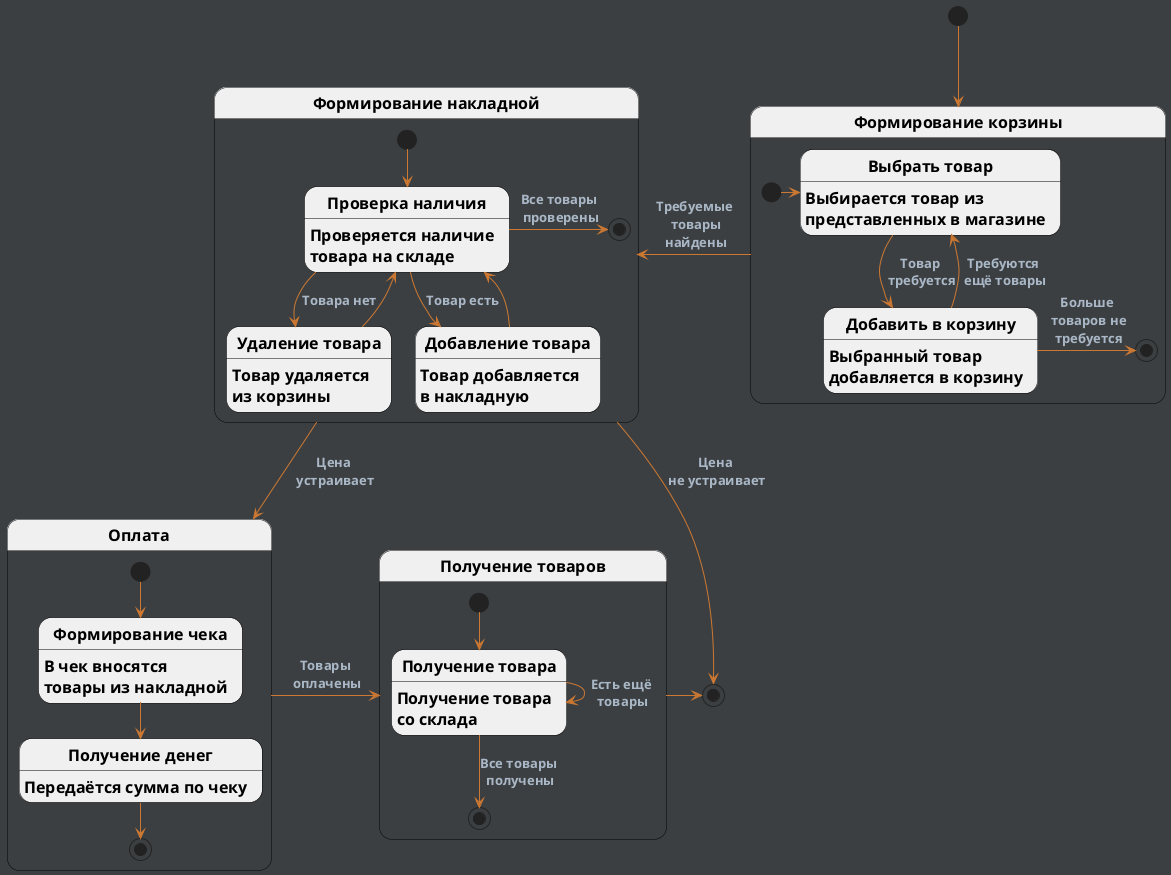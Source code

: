 @startuml

skinparam {
    state {
        BackgroundColor #f0f0f0
        BorderColor #000000
        FontSize 16
        FontStyle bold
        Style uml2
        ArrowColor #cc7832
        ArrowFontColor #A9B7C6
        ArrowFontStyle bold
        ArrowStyle italic
    }

    backgroundColor #3c3f41
    titleFontColor #A9B7C6
    titleFontSize 44
    packageBackgroundColor #808080-#black
    packageFontColor #cccccc

    circledCharacterFontColor f0f0f0
    circledCharacterFontSize 17
    circledCharacterFontStyle bold
    circledCharacterFontName  Courier
    circledCharacterRadius 11

    stereotypeCBackgroundColor #909090
    stereotypeABackgroundColor #CC0000
    stereotypeIBackgroundColor #0000bb

    noteBackgroundColor #808080
    noteBorderColor #black
}

state "Формирование корзины" as S1 {
    state "Выбрать товар" as S1.1
    S1.1 : Выбирается товар из
    S1.1 : представленных в магазине

    state "Добавить в корзину" as S1.2
    S1.2 : Выбранный товар
    S1.2 : добавляется в корзину

    [*] -right-> S1.1
    S1.1 -down-> S1.2 : Товар\n требуется
    S1.2 -down-> S1.1 : Требуются\n ещё товары
    S1.2 -right-> [*] : Больше\n товаров не\n требуется
}

state "Формирование накладной" as S2 {
    state "Проверка наличия" as S2.1
    S2.1 : Проверяется наличие
    S2.1 : товара на складе

    state "Удаление товара" as S2.2
    S2.2 : Товар удаляется
    S2.2 : из корзины

    state "Добавление товара" as S2.3
    S2.3 : Товар добавляется
    S2.3 : в накладную

    [*] -down-> S2.1
    S2.1 -down-> S2.2 : Товара нет
    S2.1 -down-> S2.3 : Товар есть
    S2.1 -right-> [*] : Все товары\n проверены
    S2.2 -up-> S2.1
    S2.3 -up-> S2.1
}

state "Оплата" as S3 {
    state "Формирование чека" as S3.1
    S3.1 : В чек вносятся
    S3.1 : товары из накладной

    state "Получение денег" as S3.2
    S3.2 : Передаётся сумма по чеку

    [*] --> S3.1
    S3.1 --> S3.2
    S3.2 --> [*]
}

state "Получение товаров" as S4 {
    state "Получение товара" as S4.1
    S4.1 : Получение товара
    S4.1 : со склада

    [*] --> S4.1
    S4.1 --> S4.1 : Есть ещё\n товары
    S4.1 --> [*] : Все товары\n получены
}

[*] --> S1
S1 -left-> S2 : Требуемые\n товары\n найдены
S2 -down-> S3 : Цена\n устраивает
S2 -down-> [*] : Цена\n не устраивает
S3 -right-> S4 : Товары\n оплачены
S4 -right-> [*]


@enduml